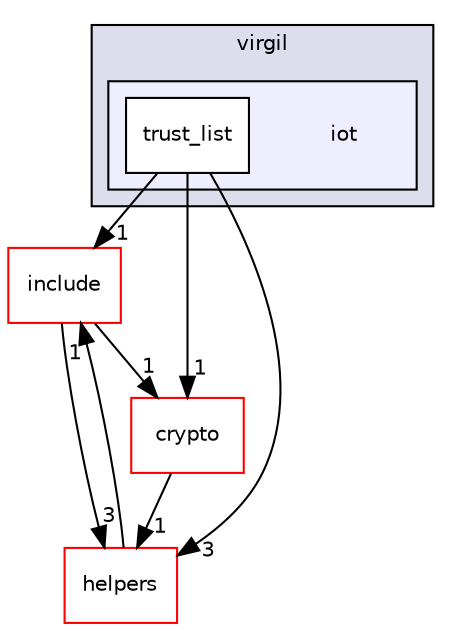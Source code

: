 digraph "iot" {
  compound=true
  node [ fontsize="10", fontname="Helvetica"];
  edge [ labelfontsize="10", labelfontname="Helvetica"];
  subgraph clusterdir_7523feda0697e994432e8cfb30644405 {
    graph [ bgcolor="#ddddee", pencolor="black", label="virgil" fontname="Helvetica", fontsize="10", URL="dir_7523feda0697e994432e8cfb30644405.html"]
  subgraph clusterdir_7c7b4aef99d61064086f71c05f269acb {
    graph [ bgcolor="#eeeeff", pencolor="black", label="" URL="dir_7c7b4aef99d61064086f71c05f269acb.html"];
    dir_7c7b4aef99d61064086f71c05f269acb [shape=plaintext label="iot"];
    dir_c0f1ae2be010cc5990d2920585bdaa9f [shape=box label="trust_list" color="black" fillcolor="white" style="filled" URL="dir_c0f1ae2be010cc5990d2920585bdaa9f.html"];
  }
  }
  dir_b776d88c6417a47b031082d287e3c61a [shape=box label="include" fillcolor="white" style="filled" color="red" URL="dir_b776d88c6417a47b031082d287e3c61a.html"];
  dir_861f50189fda057e6c57d1c1130602b3 [shape=box label="helpers" fillcolor="white" style="filled" color="red" URL="dir_861f50189fda057e6c57d1c1130602b3.html"];
  dir_fdd8a560e62e0c17cb1c1d2c36eb6160 [shape=box label="crypto" fillcolor="white" style="filled" color="red" URL="dir_fdd8a560e62e0c17cb1c1d2c36eb6160.html"];
  dir_b776d88c6417a47b031082d287e3c61a->dir_fdd8a560e62e0c17cb1c1d2c36eb6160 [headlabel="1", labeldistance=1.5 headhref="dir_000069_000014.html"];
  dir_b776d88c6417a47b031082d287e3c61a->dir_861f50189fda057e6c57d1c1130602b3 [headlabel="3", labeldistance=1.5 headhref="dir_000069_000052.html"];
  dir_c0f1ae2be010cc5990d2920585bdaa9f->dir_b776d88c6417a47b031082d287e3c61a [headlabel="1", labeldistance=1.5 headhref="dir_000100_000069.html"];
  dir_c0f1ae2be010cc5990d2920585bdaa9f->dir_861f50189fda057e6c57d1c1130602b3 [headlabel="3", labeldistance=1.5 headhref="dir_000100_000052.html"];
  dir_c0f1ae2be010cc5990d2920585bdaa9f->dir_fdd8a560e62e0c17cb1c1d2c36eb6160 [headlabel="1", labeldistance=1.5 headhref="dir_000100_000014.html"];
  dir_fdd8a560e62e0c17cb1c1d2c36eb6160->dir_861f50189fda057e6c57d1c1130602b3 [headlabel="1", labeldistance=1.5 headhref="dir_000014_000052.html"];
  dir_861f50189fda057e6c57d1c1130602b3->dir_b776d88c6417a47b031082d287e3c61a [headlabel="1", labeldistance=1.5 headhref="dir_000052_000069.html"];
}
